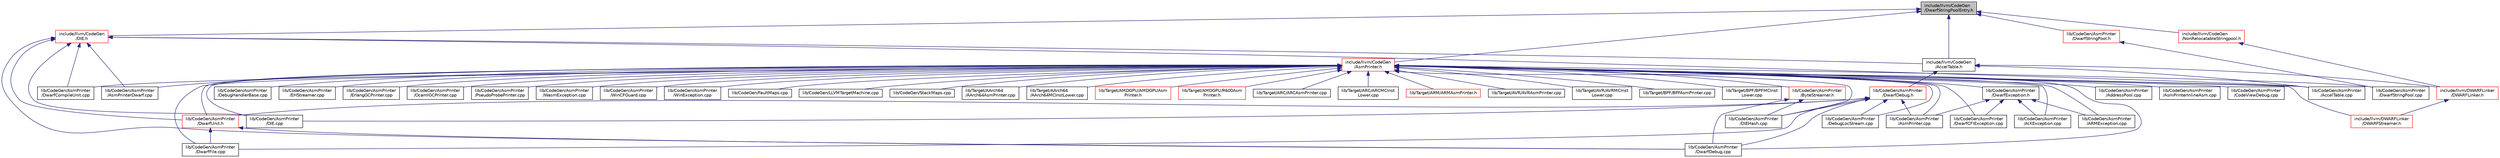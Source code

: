 digraph "include/llvm/CodeGen/DwarfStringPoolEntry.h"
{
 // LATEX_PDF_SIZE
  bgcolor="transparent";
  edge [fontname="Helvetica",fontsize="10",labelfontname="Helvetica",labelfontsize="10"];
  node [fontname="Helvetica",fontsize="10",shape=record];
  Node1 [label="include/llvm/CodeGen\l/DwarfStringPoolEntry.h",height=0.2,width=0.4,color="black", fillcolor="grey75", style="filled", fontcolor="black",tooltip=" "];
  Node1 -> Node2 [dir="back",color="midnightblue",fontsize="10",style="solid",fontname="Helvetica"];
  Node2 [label="include/llvm/CodeGen\l/AccelTable.h",height=0.2,width=0.4,color="black",URL="$AccelTable_8h.html",tooltip=" "];
  Node2 -> Node3 [dir="back",color="midnightblue",fontsize="10",style="solid",fontname="Helvetica"];
  Node3 [label="include/llvm/DWARFLinker\l/DWARFLinker.h",height=0.2,width=0.4,color="red",URL="$DWARFLinker_8h.html",tooltip=" "];
  Node3 -> Node4 [dir="back",color="midnightblue",fontsize="10",style="solid",fontname="Helvetica"];
  Node4 [label="include/llvm/DWARFLinker\l/DWARFStreamer.h",height=0.2,width=0.4,color="red",URL="$DWARFStreamer_8h.html",tooltip=" "];
  Node2 -> Node7 [dir="back",color="midnightblue",fontsize="10",style="solid",fontname="Helvetica"];
  Node7 [label="lib/CodeGen/AsmPrinter\l/AccelTable.cpp",height=0.2,width=0.4,color="black",URL="$AccelTable_8cpp.html",tooltip=" "];
  Node2 -> Node8 [dir="back",color="midnightblue",fontsize="10",style="solid",fontname="Helvetica"];
  Node8 [label="lib/CodeGen/AsmPrinter\l/DwarfDebug.h",height=0.2,width=0.4,color="red",URL="$DwarfDebug_8h.html",tooltip=" "];
  Node8 -> Node17 [dir="back",color="midnightblue",fontsize="10",style="solid",fontname="Helvetica"];
  Node17 [label="lib/CodeGen/AsmPrinter\l/DwarfUnit.h",height=0.2,width=0.4,color="red",URL="$DwarfUnit_8h.html",tooltip=" "];
  Node17 -> Node13 [dir="back",color="midnightblue",fontsize="10",style="solid",fontname="Helvetica"];
  Node13 [label="lib/CodeGen/AsmPrinter\l/DwarfDebug.cpp",height=0.2,width=0.4,color="black",URL="$DwarfDebug_8cpp.html",tooltip=" "];
  Node17 -> Node15 [dir="back",color="midnightblue",fontsize="10",style="solid",fontname="Helvetica"];
  Node15 [label="lib/CodeGen/AsmPrinter\l/DwarfFile.cpp",height=0.2,width=0.4,color="black",URL="$DwarfFile_8cpp.html",tooltip=" "];
  Node8 -> Node18 [dir="back",color="midnightblue",fontsize="10",style="solid",fontname="Helvetica"];
  Node18 [label="lib/CodeGen/AsmPrinter\l/AsmPrinter.cpp",height=0.2,width=0.4,color="black",URL="$AsmPrinter_8cpp.html",tooltip=" "];
  Node8 -> Node19 [dir="back",color="midnightblue",fontsize="10",style="solid",fontname="Helvetica"];
  Node19 [label="lib/CodeGen/AsmPrinter\l/DebugLocStream.cpp",height=0.2,width=0.4,color="black",URL="$DebugLocStream_8cpp.html",tooltip=" "];
  Node8 -> Node10 [dir="back",color="midnightblue",fontsize="10",style="solid",fontname="Helvetica"];
  Node10 [label="lib/CodeGen/AsmPrinter\l/DIE.cpp",height=0.2,width=0.4,color="black",URL="$DIE_8cpp.html",tooltip=" "];
  Node8 -> Node11 [dir="back",color="midnightblue",fontsize="10",style="solid",fontname="Helvetica"];
  Node11 [label="lib/CodeGen/AsmPrinter\l/DIEHash.cpp",height=0.2,width=0.4,color="black",URL="$DIEHash_8cpp.html",tooltip=" "];
  Node8 -> Node13 [dir="back",color="midnightblue",fontsize="10",style="solid",fontname="Helvetica"];
  Node8 -> Node15 [dir="back",color="midnightblue",fontsize="10",style="solid",fontname="Helvetica"];
  Node1 -> Node20 [dir="back",color="midnightblue",fontsize="10",style="solid",fontname="Helvetica"];
  Node20 [label="include/llvm/CodeGen\l/AsmPrinter.h",height=0.2,width=0.4,color="red",URL="$AsmPrinter_8h.html",tooltip=" "];
  Node20 -> Node4 [dir="back",color="midnightblue",fontsize="10",style="solid",fontname="Helvetica"];
  Node20 -> Node21 [dir="back",color="midnightblue",fontsize="10",style="solid",fontname="Helvetica"];
  Node21 [label="lib/CodeGen/AsmPrinter\l/ByteStreamer.h",height=0.2,width=0.4,color="red",URL="$ByteStreamer_8h.html",tooltip=" "];
  Node21 -> Node11 [dir="back",color="midnightblue",fontsize="10",style="solid",fontname="Helvetica"];
  Node21 -> Node13 [dir="back",color="midnightblue",fontsize="10",style="solid",fontname="Helvetica"];
  Node20 -> Node17 [dir="back",color="midnightblue",fontsize="10",style="solid",fontname="Helvetica"];
  Node20 -> Node7 [dir="back",color="midnightblue",fontsize="10",style="solid",fontname="Helvetica"];
  Node20 -> Node25 [dir="back",color="midnightblue",fontsize="10",style="solid",fontname="Helvetica"];
  Node25 [label="lib/CodeGen/AsmPrinter\l/AddressPool.cpp",height=0.2,width=0.4,color="black",URL="$AddressPool_8cpp.html",tooltip=" "];
  Node20 -> Node26 [dir="back",color="midnightblue",fontsize="10",style="solid",fontname="Helvetica"];
  Node26 [label="lib/CodeGen/AsmPrinter\l/DwarfException.h",height=0.2,width=0.4,color="black",URL="$DwarfException_8h.html",tooltip=" "];
  Node26 -> Node27 [dir="back",color="midnightblue",fontsize="10",style="solid",fontname="Helvetica"];
  Node27 [label="lib/CodeGen/AsmPrinter\l/AIXException.cpp",height=0.2,width=0.4,color="black",URL="$AIXException_8cpp.html",tooltip=" "];
  Node26 -> Node28 [dir="back",color="midnightblue",fontsize="10",style="solid",fontname="Helvetica"];
  Node28 [label="lib/CodeGen/AsmPrinter\l/ARMException.cpp",height=0.2,width=0.4,color="black",URL="$ARMException_8cpp.html",tooltip=" "];
  Node26 -> Node18 [dir="back",color="midnightblue",fontsize="10",style="solid",fontname="Helvetica"];
  Node26 -> Node29 [dir="back",color="midnightblue",fontsize="10",style="solid",fontname="Helvetica"];
  Node29 [label="lib/CodeGen/AsmPrinter\l/DwarfCFIException.cpp",height=0.2,width=0.4,color="black",URL="$DwarfCFIException_8cpp.html",tooltip=" "];
  Node20 -> Node27 [dir="back",color="midnightblue",fontsize="10",style="solid",fontname="Helvetica"];
  Node20 -> Node28 [dir="back",color="midnightblue",fontsize="10",style="solid",fontname="Helvetica"];
  Node20 -> Node18 [dir="back",color="midnightblue",fontsize="10",style="solid",fontname="Helvetica"];
  Node20 -> Node30 [dir="back",color="midnightblue",fontsize="10",style="solid",fontname="Helvetica"];
  Node30 [label="lib/CodeGen/AsmPrinter\l/AsmPrinterDwarf.cpp",height=0.2,width=0.4,color="black",URL="$AsmPrinterDwarf_8cpp.html",tooltip=" "];
  Node20 -> Node31 [dir="back",color="midnightblue",fontsize="10",style="solid",fontname="Helvetica"];
  Node31 [label="lib/CodeGen/AsmPrinter\l/AsmPrinterInlineAsm.cpp",height=0.2,width=0.4,color="black",URL="$AsmPrinterInlineAsm_8cpp.html",tooltip=" "];
  Node20 -> Node32 [dir="back",color="midnightblue",fontsize="10",style="solid",fontname="Helvetica"];
  Node32 [label="lib/CodeGen/AsmPrinter\l/CodeViewDebug.cpp",height=0.2,width=0.4,color="black",URL="$CodeViewDebug_8cpp.html",tooltip=" "];
  Node20 -> Node33 [dir="back",color="midnightblue",fontsize="10",style="solid",fontname="Helvetica"];
  Node33 [label="lib/CodeGen/AsmPrinter\l/DebugHandlerBase.cpp",height=0.2,width=0.4,color="black",URL="$DebugHandlerBase_8cpp.html",tooltip=" "];
  Node20 -> Node19 [dir="back",color="midnightblue",fontsize="10",style="solid",fontname="Helvetica"];
  Node20 -> Node10 [dir="back",color="midnightblue",fontsize="10",style="solid",fontname="Helvetica"];
  Node20 -> Node11 [dir="back",color="midnightblue",fontsize="10",style="solid",fontname="Helvetica"];
  Node20 -> Node29 [dir="back",color="midnightblue",fontsize="10",style="solid",fontname="Helvetica"];
  Node20 -> Node12 [dir="back",color="midnightblue",fontsize="10",style="solid",fontname="Helvetica"];
  Node12 [label="lib/CodeGen/AsmPrinter\l/DwarfCompileUnit.cpp",height=0.2,width=0.4,color="black",URL="$DwarfCompileUnit_8cpp.html",tooltip=" "];
  Node20 -> Node13 [dir="back",color="midnightblue",fontsize="10",style="solid",fontname="Helvetica"];
  Node20 -> Node15 [dir="back",color="midnightblue",fontsize="10",style="solid",fontname="Helvetica"];
  Node20 -> Node34 [dir="back",color="midnightblue",fontsize="10",style="solid",fontname="Helvetica"];
  Node34 [label="lib/CodeGen/AsmPrinter\l/DwarfStringPool.cpp",height=0.2,width=0.4,color="black",URL="$DwarfStringPool_8cpp.html",tooltip=" "];
  Node20 -> Node35 [dir="back",color="midnightblue",fontsize="10",style="solid",fontname="Helvetica"];
  Node35 [label="lib/CodeGen/AsmPrinter\l/EHStreamer.cpp",height=0.2,width=0.4,color="black",URL="$EHStreamer_8cpp.html",tooltip=" "];
  Node20 -> Node36 [dir="back",color="midnightblue",fontsize="10",style="solid",fontname="Helvetica"];
  Node36 [label="lib/CodeGen/AsmPrinter\l/ErlangGCPrinter.cpp",height=0.2,width=0.4,color="black",URL="$ErlangGCPrinter_8cpp.html",tooltip=" "];
  Node20 -> Node37 [dir="back",color="midnightblue",fontsize="10",style="solid",fontname="Helvetica"];
  Node37 [label="lib/CodeGen/AsmPrinter\l/OcamlGCPrinter.cpp",height=0.2,width=0.4,color="black",URL="$OcamlGCPrinter_8cpp.html",tooltip=" "];
  Node20 -> Node38 [dir="back",color="midnightblue",fontsize="10",style="solid",fontname="Helvetica"];
  Node38 [label="lib/CodeGen/AsmPrinter\l/PseudoProbePrinter.cpp",height=0.2,width=0.4,color="black",URL="$PseudoProbePrinter_8cpp.html",tooltip=" "];
  Node20 -> Node39 [dir="back",color="midnightblue",fontsize="10",style="solid",fontname="Helvetica"];
  Node39 [label="lib/CodeGen/AsmPrinter\l/WasmException.cpp",height=0.2,width=0.4,color="black",URL="$WasmException_8cpp.html",tooltip=" "];
  Node20 -> Node40 [dir="back",color="midnightblue",fontsize="10",style="solid",fontname="Helvetica"];
  Node40 [label="lib/CodeGen/AsmPrinter\l/WinCFGuard.cpp",height=0.2,width=0.4,color="black",URL="$WinCFGuard_8cpp.html",tooltip=" "];
  Node20 -> Node41 [dir="back",color="midnightblue",fontsize="10",style="solid",fontname="Helvetica"];
  Node41 [label="lib/CodeGen/AsmPrinter\l/WinException.cpp",height=0.2,width=0.4,color="black",URL="$WinException_8cpp.html",tooltip=" "];
  Node20 -> Node42 [dir="back",color="midnightblue",fontsize="10",style="solid",fontname="Helvetica"];
  Node42 [label="lib/CodeGen/FaultMaps.cpp",height=0.2,width=0.4,color="black",URL="$FaultMaps_8cpp.html",tooltip=" "];
  Node20 -> Node43 [dir="back",color="midnightblue",fontsize="10",style="solid",fontname="Helvetica"];
  Node43 [label="lib/CodeGen/LLVMTargetMachine.cpp",height=0.2,width=0.4,color="black",URL="$LLVMTargetMachine_8cpp.html",tooltip=" "];
  Node20 -> Node44 [dir="back",color="midnightblue",fontsize="10",style="solid",fontname="Helvetica"];
  Node44 [label="lib/CodeGen/StackMaps.cpp",height=0.2,width=0.4,color="black",URL="$StackMaps_8cpp.html",tooltip=" "];
  Node20 -> Node45 [dir="back",color="midnightblue",fontsize="10",style="solid",fontname="Helvetica"];
  Node45 [label="lib/Target/AArch64\l/AArch64AsmPrinter.cpp",height=0.2,width=0.4,color="black",URL="$AArch64AsmPrinter_8cpp.html",tooltip=" "];
  Node20 -> Node46 [dir="back",color="midnightblue",fontsize="10",style="solid",fontname="Helvetica"];
  Node46 [label="lib/Target/AArch64\l/AArch64MCInstLower.cpp",height=0.2,width=0.4,color="black",URL="$AArch64MCInstLower_8cpp.html",tooltip=" "];
  Node20 -> Node47 [dir="back",color="midnightblue",fontsize="10",style="solid",fontname="Helvetica"];
  Node47 [label="lib/Target/AMDGPU/AMDGPUAsm\lPrinter.h",height=0.2,width=0.4,color="red",URL="$AMDGPUAsmPrinter_8h.html",tooltip=" "];
  Node20 -> Node50 [dir="back",color="midnightblue",fontsize="10",style="solid",fontname="Helvetica"];
  Node50 [label="lib/Target/AMDGPU/R600Asm\lPrinter.h",height=0.2,width=0.4,color="red",URL="$R600AsmPrinter_8h.html",tooltip=" "];
  Node20 -> Node53 [dir="back",color="midnightblue",fontsize="10",style="solid",fontname="Helvetica"];
  Node53 [label="lib/Target/ARC/ARCAsmPrinter.cpp",height=0.2,width=0.4,color="black",URL="$ARCAsmPrinter_8cpp.html",tooltip=" "];
  Node20 -> Node54 [dir="back",color="midnightblue",fontsize="10",style="solid",fontname="Helvetica"];
  Node54 [label="lib/Target/ARC/ARCMCInst\lLower.cpp",height=0.2,width=0.4,color="black",URL="$ARCMCInstLower_8cpp.html",tooltip=" "];
  Node20 -> Node55 [dir="back",color="midnightblue",fontsize="10",style="solid",fontname="Helvetica"];
  Node55 [label="lib/Target/ARM/ARMAsmPrinter.h",height=0.2,width=0.4,color="red",URL="$ARMAsmPrinter_8h.html",tooltip=" "];
  Node20 -> Node58 [dir="back",color="midnightblue",fontsize="10",style="solid",fontname="Helvetica"];
  Node58 [label="lib/Target/AVR/AVRAsmPrinter.cpp",height=0.2,width=0.4,color="black",URL="$AVRAsmPrinter_8cpp.html",tooltip=" "];
  Node20 -> Node59 [dir="back",color="midnightblue",fontsize="10",style="solid",fontname="Helvetica"];
  Node59 [label="lib/Target/AVR/AVRMCInst\lLower.cpp",height=0.2,width=0.4,color="black",URL="$AVRMCInstLower_8cpp.html",tooltip=" "];
  Node20 -> Node60 [dir="back",color="midnightblue",fontsize="10",style="solid",fontname="Helvetica"];
  Node60 [label="lib/Target/BPF/BPFAsmPrinter.cpp",height=0.2,width=0.4,color="black",URL="$BPFAsmPrinter_8cpp.html",tooltip=" "];
  Node20 -> Node61 [dir="back",color="midnightblue",fontsize="10",style="solid",fontname="Helvetica"];
  Node61 [label="lib/Target/BPF/BPFMCInst\lLower.cpp",height=0.2,width=0.4,color="black",URL="$BPFMCInstLower_8cpp.html",tooltip=" "];
  Node1 -> Node105 [dir="back",color="midnightblue",fontsize="10",style="solid",fontname="Helvetica"];
  Node105 [label="include/llvm/CodeGen\l/DIE.h",height=0.2,width=0.4,color="red",URL="$DIE_8h.html",tooltip=" "];
  Node105 -> Node2 [dir="back",color="midnightblue",fontsize="10",style="solid",fontname="Helvetica"];
  Node105 -> Node17 [dir="back",color="midnightblue",fontsize="10",style="solid",fontname="Helvetica"];
  Node105 -> Node7 [dir="back",color="midnightblue",fontsize="10",style="solid",fontname="Helvetica"];
  Node105 -> Node30 [dir="back",color="midnightblue",fontsize="10",style="solid",fontname="Helvetica"];
  Node105 -> Node10 [dir="back",color="midnightblue",fontsize="10",style="solid",fontname="Helvetica"];
  Node105 -> Node12 [dir="back",color="midnightblue",fontsize="10",style="solid",fontname="Helvetica"];
  Node105 -> Node13 [dir="back",color="midnightblue",fontsize="10",style="solid",fontname="Helvetica"];
  Node1 -> Node111 [dir="back",color="midnightblue",fontsize="10",style="solid",fontname="Helvetica"];
  Node111 [label="include/llvm/CodeGen\l/NonRelocatableStringpool.h",height=0.2,width=0.4,color="red",URL="$NonRelocatableStringpool_8h.html",tooltip=" "];
  Node111 -> Node3 [dir="back",color="midnightblue",fontsize="10",style="solid",fontname="Helvetica"];
  Node1 -> Node114 [dir="back",color="midnightblue",fontsize="10",style="solid",fontname="Helvetica"];
  Node114 [label="lib/CodeGen/AsmPrinter\l/DwarfStringPool.h",height=0.2,width=0.4,color="red",URL="$DwarfStringPool_8h.html",tooltip=" "];
  Node114 -> Node34 [dir="back",color="midnightblue",fontsize="10",style="solid",fontname="Helvetica"];
}
